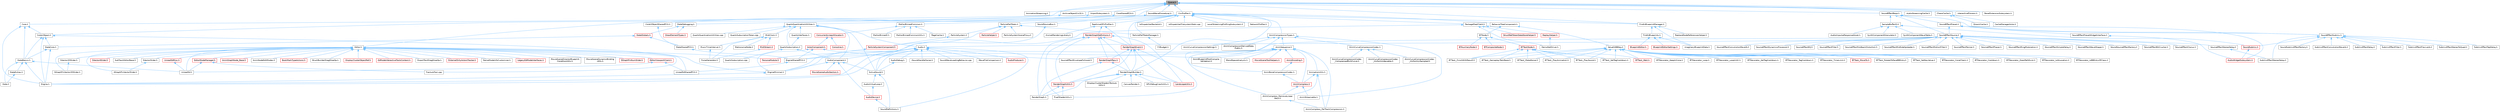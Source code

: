 digraph "Queue.h"
{
 // INTERACTIVE_SVG=YES
 // LATEX_PDF_SIZE
  bgcolor="transparent";
  edge [fontname=Helvetica,fontsize=10,labelfontname=Helvetica,labelfontsize=10];
  node [fontname=Helvetica,fontsize=10,shape=box,height=0.2,width=0.4];
  Node1 [id="Node000001",label="Queue.h",height=0.2,width=0.4,color="gray40", fillcolor="grey60", style="filled", fontcolor="black",tooltip=" "];
  Node1 -> Node2 [id="edge1_Node000001_Node000002",dir="back",color="steelblue1",style="solid",tooltip=" "];
  Node2 [id="Node000002",label="AnimationStreaming.h",height=0.2,width=0.4,color="grey40", fillcolor="white", style="filled",URL="$d5/d44/AnimationStreaming_8h.html",tooltip=" "];
  Node1 -> Node3 [id="edge2_Node000001_Node000003",dir="back",color="steelblue1",style="solid",tooltip=" "];
  Node3 [id="Node000003",label="ArchiveObjectCrc32.h",height=0.2,width=0.4,color="grey40", fillcolor="white", style="filled",URL="$d8/d12/ArchiveObjectCrc32_8h.html",tooltip=" "];
  Node3 -> Node4 [id="edge3_Node000003_Node000004",dir="back",color="steelblue1",style="solid",tooltip=" "];
  Node4 [id="Node000004",label="CoreUObject.h",height=0.2,width=0.4,color="grey40", fillcolor="white", style="filled",URL="$d0/ded/CoreUObject_8h.html",tooltip=" "];
  Node4 -> Node5 [id="edge4_Node000004_Node000005",dir="back",color="steelblue1",style="solid",tooltip=" "];
  Node5 [id="Node000005",label="Engine.h",height=0.2,width=0.4,color="grey40", fillcolor="white", style="filled",URL="$d1/d34/Public_2Engine_8h.html",tooltip=" "];
  Node4 -> Node6 [id="edge5_Node000004_Node000006",dir="back",color="steelblue1",style="solid",tooltip=" "];
  Node6 [id="Node000006",label="EngineMinimal.h",height=0.2,width=0.4,color="grey40", fillcolor="white", style="filled",URL="$d0/d2c/EngineMinimal_8h.html",tooltip=" "];
  Node6 -> Node5 [id="edge6_Node000006_Node000005",dir="back",color="steelblue1",style="solid",tooltip=" "];
  Node4 -> Node7 [id="edge7_Node000004_Node000007",dir="back",color="steelblue1",style="solid",tooltip=" "];
  Node7 [id="Node000007",label="SlateBasics.h",height=0.2,width=0.4,color="grey40", fillcolor="white", style="filled",URL="$da/d2f/SlateBasics_8h.html",tooltip=" "];
  Node7 -> Node5 [id="edge8_Node000007_Node000005",dir="back",color="steelblue1",style="solid",tooltip=" "];
  Node7 -> Node8 [id="edge9_Node000007_Node000008",dir="back",color="steelblue1",style="solid",tooltip=" "];
  Node8 [id="Node000008",label="Slate.h",height=0.2,width=0.4,color="grey40", fillcolor="white", style="filled",URL="$d2/dc0/Slate_8h.html",tooltip=" "];
  Node7 -> Node9 [id="edge10_Node000007_Node000009",dir="back",color="steelblue1",style="solid",tooltip=" "];
  Node9 [id="Node000009",label="SlateExtras.h",height=0.2,width=0.4,color="grey40", fillcolor="white", style="filled",URL="$d8/dec/SlateExtras_8h.html",tooltip=" "];
  Node9 -> Node8 [id="edge11_Node000009_Node000008",dir="back",color="steelblue1",style="solid",tooltip=" "];
  Node7 -> Node10 [id="edge12_Node000007_Node000010",dir="back",color="steelblue1",style="solid",tooltip=" "];
  Node10 [id="Node000010",label="UnrealEd.h",height=0.2,width=0.4,color="grey40", fillcolor="white", style="filled",URL="$d2/d5f/UnrealEd_8h.html",tooltip=" "];
  Node4 -> Node11 [id="edge13_Node000004_Node000011",dir="back",color="steelblue1",style="solid",tooltip=" "];
  Node11 [id="Node000011",label="SlateCore.h",height=0.2,width=0.4,color="grey40", fillcolor="white", style="filled",URL="$dc/d03/SlateCore_8h.html",tooltip=" "];
  Node11 -> Node5 [id="edge14_Node000011_Node000005",dir="back",color="steelblue1",style="solid",tooltip=" "];
  Node11 -> Node7 [id="edge15_Node000011_Node000007",dir="back",color="steelblue1",style="solid",tooltip=" "];
  Node1 -> Node12 [id="edge16_Node000001_Node000012",dir="back",color="steelblue1",style="solid",tooltip=" "];
  Node12 [id="Node000012",label="AudioStreamingCache.h",height=0.2,width=0.4,color="grey40", fillcolor="white", style="filled",URL="$d2/dc1/AudioStreamingCache_8h.html",tooltip=" "];
  Node1 -> Node13 [id="edge17_Node000001_Node000013",dir="back",color="steelblue1",style="solid",tooltip=" "];
  Node13 [id="Node000013",label="ChaosCache.h",height=0.2,width=0.4,color="grey40", fillcolor="white", style="filled",URL="$d0/de3/ChaosCache_8h.html",tooltip=" "];
  Node13 -> Node14 [id="edge18_Node000013_Node000014",dir="back",color="steelblue1",style="solid",tooltip=" "];
  Node14 [id="Node000014",label="CacheManagerActor.h",height=0.2,width=0.4,color="grey40", fillcolor="white", style="filled",URL="$d6/d22/CacheManagerActor_8h.html",tooltip=" "];
  Node13 -> Node15 [id="edge19_Node000013_Node000015",dir="back",color="steelblue1",style="solid",tooltip=" "];
  Node15 [id="Node000015",label="GroomCache.h",height=0.2,width=0.4,color="grey40", fillcolor="white", style="filled",URL="$d7/d6e/GroomCache_8h.html",tooltip=" "];
  Node1 -> Node16 [id="edge20_Node000001_Node000016",dir="back",color="steelblue1",style="solid",tooltip=" "];
  Node16 [id="Node000016",label="Core.h",height=0.2,width=0.4,color="grey40", fillcolor="white", style="filled",URL="$d6/dd7/Core_8h.html",tooltip=" "];
  Node16 -> Node4 [id="edge21_Node000016_Node000004",dir="back",color="steelblue1",style="solid",tooltip=" "];
  Node16 -> Node5 [id="edge22_Node000016_Node000005",dir="back",color="steelblue1",style="solid",tooltip=" "];
  Node16 -> Node7 [id="edge23_Node000016_Node000007",dir="back",color="steelblue1",style="solid",tooltip=" "];
  Node1 -> Node17 [id="edge24_Node000001_Node000017",dir="back",color="steelblue1",style="solid",tooltip=" "];
  Node17 [id="Node000017",label="CoreSharedPCH.h",height=0.2,width=0.4,color="grey40", fillcolor="white", style="filled",URL="$d8/de5/CoreSharedPCH_8h.html",tooltip=" "];
  Node17 -> Node18 [id="edge25_Node000017_Node000018",dir="back",color="steelblue1",style="solid",tooltip=" "];
  Node18 [id="Node000018",label="CoreUObjectSharedPCH.h",height=0.2,width=0.4,color="grey40", fillcolor="white", style="filled",URL="$de/d2f/CoreUObjectSharedPCH_8h.html",tooltip=" "];
  Node18 -> Node19 [id="edge26_Node000018_Node000019",dir="back",color="steelblue1",style="solid",tooltip=" "];
  Node19 [id="Node000019",label="SlateSharedPCH.h",height=0.2,width=0.4,color="grey40", fillcolor="white", style="filled",URL="$d1/dfc/SlateSharedPCH_8h.html",tooltip=" "];
  Node19 -> Node20 [id="edge27_Node000019_Node000020",dir="back",color="steelblue1",style="solid",tooltip=" "];
  Node20 [id="Node000020",label="EngineSharedPCH.h",height=0.2,width=0.4,color="grey40", fillcolor="white", style="filled",URL="$dc/dbb/EngineSharedPCH_8h.html",tooltip=" "];
  Node20 -> Node21 [id="edge28_Node000020_Node000021",dir="back",color="steelblue1",style="solid",tooltip=" "];
  Node21 [id="Node000021",label="UnrealEdSharedPCH.h",height=0.2,width=0.4,color="grey40", fillcolor="white", style="filled",URL="$d1/de6/UnrealEdSharedPCH_8h.html",tooltip=" "];
  Node1 -> Node22 [id="edge29_Node000001_Node000022",dir="back",color="steelblue1",style="solid",tooltip=" "];
  Node22 [id="Node000022",label="CsvProfiler.h",height=0.2,width=0.4,color="grey40", fillcolor="white", style="filled",URL="$d1/d9f/CsvProfiler_8h.html",tooltip=" "];
  Node22 -> Node23 [id="edge30_Node000022_Node000023",dir="back",color="steelblue1",style="solid",tooltip=" "];
  Node23 [id="Node000023",label="AnimCompressionTypes.h",height=0.2,width=0.4,color="grey40", fillcolor="white", style="filled",URL="$d1/d3b/AnimCompressionTypes_8h.html",tooltip=" "];
  Node23 -> Node24 [id="edge31_Node000023_Node000024",dir="back",color="steelblue1",style="solid",tooltip=" "];
  Node24 [id="Node000024",label="AnimBoneCompressionCodec.h",height=0.2,width=0.4,color="grey40", fillcolor="white", style="filled",URL="$dd/dc3/AnimBoneCompressionCodec_8h.html",tooltip=" "];
  Node24 -> Node25 [id="edge32_Node000024_Node000025",dir="back",color="steelblue1",style="solid",tooltip=" "];
  Node25 [id="Node000025",label="AnimCompress.h",height=0.2,width=0.4,color="red", fillcolor="#FFF0F0", style="filled",URL="$dd/d6d/AnimCompress_8h.html",tooltip=" "];
  Node25 -> Node29 [id="edge33_Node000025_Node000029",dir="back",color="steelblue1",style="solid",tooltip=" "];
  Node29 [id="Node000029",label="AnimCompress_RemoveLinear\lKeys.h",height=0.2,width=0.4,color="grey40", fillcolor="white", style="filled",URL="$d1/d0a/AnimCompress__RemoveLinearKeys_8h.html",tooltip=" "];
  Node29 -> Node30 [id="edge34_Node000029_Node000030",dir="back",color="steelblue1",style="solid",tooltip=" "];
  Node30 [id="Node000030",label="AnimCompress_PerTrackCompression.h",height=0.2,width=0.4,color="grey40", fillcolor="white", style="filled",URL="$d1/d22/AnimCompress__PerTrackCompression_8h.html",tooltip=" "];
  Node25 -> Node32 [id="edge35_Node000025_Node000032",dir="back",color="steelblue1",style="solid",tooltip=" "];
  Node32 [id="Node000032",label="AnimStreamable.h",height=0.2,width=0.4,color="grey40", fillcolor="white", style="filled",URL="$d1/d46/AnimStreamable_8h.html",tooltip=" "];
  Node23 -> Node33 [id="edge36_Node000023_Node000033",dir="back",color="steelblue1",style="solid",tooltip=" "];
  Node33 [id="Node000033",label="AnimCompressionDerivedData\lPublic.h",height=0.2,width=0.4,color="grey40", fillcolor="white", style="filled",URL="$dc/d36/AnimCompressionDerivedDataPublic_8h.html",tooltip=" "];
  Node23 -> Node34 [id="edge37_Node000023_Node000034",dir="back",color="steelblue1",style="solid",tooltip=" "];
  Node34 [id="Node000034",label="AnimCurveCompressionCodec.h",height=0.2,width=0.4,color="grey40", fillcolor="white", style="filled",URL="$d3/d77/AnimCurveCompressionCodec_8h.html",tooltip=" "];
  Node34 -> Node35 [id="edge38_Node000034_Node000035",dir="back",color="steelblue1",style="solid",tooltip=" "];
  Node35 [id="Node000035",label="AnimCurveCompressionCodec\l_CompressedRichCurve.h",height=0.2,width=0.4,color="grey40", fillcolor="white", style="filled",URL="$db/d72/AnimCurveCompressionCodec__CompressedRichCurve_8h.html",tooltip=" "];
  Node34 -> Node36 [id="edge39_Node000034_Node000036",dir="back",color="steelblue1",style="solid",tooltip=" "];
  Node36 [id="Node000036",label="AnimCurveCompressionCodec\l_UniformIndexable.h",height=0.2,width=0.4,color="grey40", fillcolor="white", style="filled",URL="$d7/d0a/AnimCurveCompressionCodec__UniformIndexable_8h.html",tooltip=" "];
  Node34 -> Node37 [id="edge40_Node000034_Node000037",dir="back",color="steelblue1",style="solid",tooltip=" "];
  Node37 [id="Node000037",label="AnimCurveCompressionCodec\l_UniformlySampled.h",height=0.2,width=0.4,color="grey40", fillcolor="white", style="filled",URL="$da/d4c/AnimCurveCompressionCodec__UniformlySampled_8h.html",tooltip=" "];
  Node23 -> Node38 [id="edge41_Node000023_Node000038",dir="back",color="steelblue1",style="solid",tooltip=" "];
  Node38 [id="Node000038",label="AnimCurveCompressionSettings.h",height=0.2,width=0.4,color="grey40", fillcolor="white", style="filled",URL="$d0/d49/AnimCurveCompressionSettings_8h.html",tooltip=" "];
  Node23 -> Node39 [id="edge42_Node000023_Node000039",dir="back",color="steelblue1",style="solid",tooltip=" "];
  Node39 [id="Node000039",label="AnimSequence.h",height=0.2,width=0.4,color="grey40", fillcolor="white", style="filled",URL="$d0/d8a/AnimSequence_8h.html",tooltip=" "];
  Node39 -> Node40 [id="edge43_Node000039_Node000040",dir="back",color="steelblue1",style="solid",tooltip=" "];
  Node40 [id="Node000040",label="AnimBlueprintPostCompile\lValidation.h",height=0.2,width=0.4,color="grey40", fillcolor="white", style="filled",URL="$de/d1b/AnimBlueprintPostCompileValidation_8h.html",tooltip=" "];
  Node39 -> Node25 [id="edge44_Node000039_Node000025",dir="back",color="steelblue1",style="solid",tooltip=" "];
  Node39 -> Node30 [id="edge45_Node000039_Node000030",dir="back",color="steelblue1",style="solid",tooltip=" "];
  Node39 -> Node29 [id="edge46_Node000039_Node000029",dir="back",color="steelblue1",style="solid",tooltip=" "];
  Node39 -> Node41 [id="edge47_Node000039_Node000041",dir="back",color="steelblue1",style="solid",tooltip=" "];
  Node41 [id="Node000041",label="AnimEncoding.h",height=0.2,width=0.4,color="red", fillcolor="#FFF0F0", style="filled",URL="$d9/dfd/AnimEncoding_8h.html",tooltip=" "];
  Node41 -> Node24 [id="edge48_Node000041_Node000024",dir="back",color="steelblue1",style="solid",tooltip=" "];
  Node39 -> Node46 [id="edge49_Node000039_Node000046",dir="back",color="steelblue1",style="solid",tooltip=" "];
  Node46 [id="Node000046",label="AnimationUtils.h",height=0.2,width=0.4,color="grey40", fillcolor="white", style="filled",URL="$d6/db6/AnimationUtils_8h.html",tooltip=" "];
  Node46 -> Node25 [id="edge50_Node000046_Node000025",dir="back",color="steelblue1",style="solid",tooltip=" "];
  Node46 -> Node30 [id="edge51_Node000046_Node000030",dir="back",color="steelblue1",style="solid",tooltip=" "];
  Node46 -> Node29 [id="edge52_Node000046_Node000029",dir="back",color="steelblue1",style="solid",tooltip=" "];
  Node39 -> Node47 [id="edge53_Node000039_Node000047",dir="back",color="steelblue1",style="solid",tooltip=" "];
  Node47 [id="Node000047",label="BlendSpaceAnalysis.h",height=0.2,width=0.4,color="grey40", fillcolor="white", style="filled",URL="$d7/daf/BlendSpaceAnalysis_8h.html",tooltip=" "];
  Node39 -> Node20 [id="edge54_Node000039_Node000020",dir="back",color="steelblue1",style="solid",tooltip=" "];
  Node39 -> Node48 [id="edge55_Node000039_Node000048",dir="back",color="steelblue1",style="solid",tooltip=" "];
  Node48 [id="Node000048",label="MovieSceneToolHelpers.h",height=0.2,width=0.4,color="red", fillcolor="#FFF0F0", style="filled",URL="$d4/d0e/MovieSceneToolHelpers_8h.html",tooltip=" "];
  Node39 -> Node53 [id="edge56_Node000039_Node000053",dir="back",color="steelblue1",style="solid",tooltip=" "];
  Node53 [id="Node000053",label="PersonaModule.h",height=0.2,width=0.4,color="red", fillcolor="#FFF0F0", style="filled",URL="$de/d74/PersonaModule_8h.html",tooltip=" "];
  Node23 -> Node32 [id="edge57_Node000023_Node000032",dir="back",color="steelblue1",style="solid",tooltip=" "];
  Node22 -> Node55 [id="edge58_Node000022_Node000055",dir="back",color="steelblue1",style="solid",tooltip=" "];
  Node55 [id="Node000055",label="BehaviorTreeComponent.h",height=0.2,width=0.4,color="grey40", fillcolor="white", style="filled",URL="$dc/d7b/BehaviorTreeComponent_8h.html",tooltip=" "];
  Node55 -> Node56 [id="edge59_Node000055_Node000056",dir="back",color="steelblue1",style="solid",tooltip=" "];
  Node56 [id="Node000056",label="BTNode.h",height=0.2,width=0.4,color="grey40", fillcolor="white", style="filled",URL="$d2/df3/BTNode_8h.html",tooltip=" "];
  Node56 -> Node57 [id="edge60_Node000056_Node000057",dir="back",color="steelblue1",style="solid",tooltip=" "];
  Node57 [id="Node000057",label="BTAuxiliaryNode.h",height=0.2,width=0.4,color="red", fillcolor="#FFF0F0", style="filled",URL="$d3/dfb/BTAuxiliaryNode_8h.html",tooltip=" "];
  Node56 -> Node84 [id="edge61_Node000056_Node000084",dir="back",color="steelblue1",style="solid",tooltip=" "];
  Node84 [id="Node000084",label="BTCompositeNode.h",height=0.2,width=0.4,color="red", fillcolor="#FFF0F0", style="filled",URL="$db/d01/BTCompositeNode_8h.html",tooltip=" "];
  Node56 -> Node90 [id="edge62_Node000056_Node000090",dir="back",color="steelblue1",style="solid",tooltip=" "];
  Node90 [id="Node000090",label="BTTaskNode.h",height=0.2,width=0.4,color="red", fillcolor="#FFF0F0", style="filled",URL="$d2/d10/BTTaskNode_8h.html",tooltip=" "];
  Node90 -> Node97 [id="edge63_Node000090_Node000097",dir="back",color="steelblue1",style="solid",tooltip=" "];
  Node97 [id="Node000097",label="BTTask_FinishWithResult.h",height=0.2,width=0.4,color="grey40", fillcolor="white", style="filled",URL="$dd/dbf/BTTask__FinishWithResult_8h.html",tooltip=" "];
  Node90 -> Node98 [id="edge64_Node000090_Node000098",dir="back",color="steelblue1",style="solid",tooltip=" "];
  Node98 [id="Node000098",label="BTTask_GameplayTaskBase.h",height=0.2,width=0.4,color="grey40", fillcolor="white", style="filled",URL="$df/d1a/BTTask__GameplayTaskBase_8h.html",tooltip=" "];
  Node90 -> Node99 [id="edge65_Node000090_Node000099",dir="back",color="steelblue1",style="solid",tooltip=" "];
  Node99 [id="Node000099",label="BTTask_MakeNoise.h",height=0.2,width=0.4,color="grey40", fillcolor="white", style="filled",URL="$d8/d21/BTTask__MakeNoise_8h.html",tooltip=" "];
  Node90 -> Node100 [id="edge66_Node000090_Node000100",dir="back",color="steelblue1",style="solid",tooltip=" "];
  Node100 [id="Node000100",label="BTTask_PlayAnimation.h",height=0.2,width=0.4,color="grey40", fillcolor="white", style="filled",URL="$db/d8d/BTTask__PlayAnimation_8h.html",tooltip=" "];
  Node90 -> Node101 [id="edge67_Node000090_Node000101",dir="back",color="steelblue1",style="solid",tooltip=" "];
  Node101 [id="Node000101",label="BTTask_PlaySound.h",height=0.2,width=0.4,color="grey40", fillcolor="white", style="filled",URL="$d8/d54/BTTask__PlaySound_8h.html",tooltip=" "];
  Node90 -> Node103 [id="edge68_Node000090_Node000103",dir="back",color="steelblue1",style="solid",tooltip=" "];
  Node103 [id="Node000103",label="BTTask_SetTagCooldown.h",height=0.2,width=0.4,color="grey40", fillcolor="white", style="filled",URL="$d7/d84/BTTask__SetTagCooldown_8h.html",tooltip=" "];
  Node90 -> Node104 [id="edge69_Node000090_Node000104",dir="back",color="steelblue1",style="solid",tooltip=" "];
  Node104 [id="Node000104",label="BTTask_Wait.h",height=0.2,width=0.4,color="red", fillcolor="#FFF0F0", style="filled",URL="$d6/d5f/BTTask__Wait_8h.html",tooltip=" "];
  Node55 -> Node106 [id="edge70_Node000055_Node000106",dir="back",color="steelblue1",style="solid",tooltip=" "];
  Node106 [id="Node000106",label="ValueOrBBKey.h",height=0.2,width=0.4,color="grey40", fillcolor="white", style="filled",URL="$d4/d32/ValueOrBBKey_8h.html",tooltip=" "];
  Node106 -> Node67 [id="edge71_Node000106_Node000067",dir="back",color="steelblue1",style="solid",tooltip=" "];
  Node67 [id="Node000067",label="BTDecorator_ConeCheck.h",height=0.2,width=0.4,color="grey40", fillcolor="white", style="filled",URL="$dd/d41/BTDecorator__ConeCheck_8h.html",tooltip=" "];
  Node106 -> Node68 [id="edge72_Node000106_Node000068",dir="back",color="steelblue1",style="solid",tooltip=" "];
  Node68 [id="Node000068",label="BTDecorator_Cooldown.h",height=0.2,width=0.4,color="grey40", fillcolor="white", style="filled",URL="$d5/d82/BTDecorator__Cooldown_8h.html",tooltip=" "];
  Node106 -> Node69 [id="edge73_Node000106_Node000069",dir="back",color="steelblue1",style="solid",tooltip=" "];
  Node69 [id="Node000069",label="BTDecorator_DoesPathExist.h",height=0.2,width=0.4,color="grey40", fillcolor="white", style="filled",URL="$d2/d5c/BTDecorator__DoesPathExist_8h.html",tooltip=" "];
  Node106 -> Node62 [id="edge74_Node000106_Node000062",dir="back",color="steelblue1",style="solid",tooltip=" "];
  Node62 [id="Node000062",label="BTDecorator_IsAtLocation.h",height=0.2,width=0.4,color="grey40", fillcolor="white", style="filled",URL="$dd/d6b/BTDecorator__IsAtLocation_8h.html",tooltip=" "];
  Node106 -> Node63 [id="edge75_Node000106_Node000063",dir="back",color="steelblue1",style="solid",tooltip=" "];
  Node63 [id="Node000063",label="BTDecorator_IsBBEntryOfClass.h",height=0.2,width=0.4,color="grey40", fillcolor="white", style="filled",URL="$db/db2/BTDecorator__IsBBEntryOfClass_8h.html",tooltip=" "];
  Node106 -> Node71 [id="edge76_Node000106_Node000071",dir="back",color="steelblue1",style="solid",tooltip=" "];
  Node71 [id="Node000071",label="BTDecorator_KeepInCone.h",height=0.2,width=0.4,color="grey40", fillcolor="white", style="filled",URL="$d6/dea/BTDecorator__KeepInCone_8h.html",tooltip=" "];
  Node106 -> Node72 [id="edge77_Node000106_Node000072",dir="back",color="steelblue1",style="solid",tooltip=" "];
  Node72 [id="Node000072",label="BTDecorator_Loop.h",height=0.2,width=0.4,color="grey40", fillcolor="white", style="filled",URL="$d1/ddb/BTDecorator__Loop_8h.html",tooltip=" "];
  Node106 -> Node73 [id="edge78_Node000106_Node000073",dir="back",color="steelblue1",style="solid",tooltip=" "];
  Node73 [id="Node000073",label="BTDecorator_LoopUntil.h",height=0.2,width=0.4,color="grey40", fillcolor="white", style="filled",URL="$d2/d65/BTDecorator__LoopUntil_8h.html",tooltip=" "];
  Node106 -> Node75 [id="edge79_Node000106_Node000075",dir="back",color="steelblue1",style="solid",tooltip=" "];
  Node75 [id="Node000075",label="BTDecorator_SetTagCooldown.h",height=0.2,width=0.4,color="grey40", fillcolor="white", style="filled",URL="$d9/dfe/BTDecorator__SetTagCooldown_8h.html",tooltip=" "];
  Node106 -> Node76 [id="edge80_Node000106_Node000076",dir="back",color="steelblue1",style="solid",tooltip=" "];
  Node76 [id="Node000076",label="BTDecorator_TagCooldown.h",height=0.2,width=0.4,color="grey40", fillcolor="white", style="filled",URL="$d0/d4a/BTDecorator__TagCooldown_8h.html",tooltip=" "];
  Node106 -> Node77 [id="edge81_Node000106_Node000077",dir="back",color="steelblue1",style="solid",tooltip=" "];
  Node77 [id="Node000077",label="BTDecorator_TimeLimit.h",height=0.2,width=0.4,color="grey40", fillcolor="white", style="filled",URL="$d4/dc0/BTDecorator__TimeLimit_8h.html",tooltip=" "];
  Node106 -> Node97 [id="edge82_Node000106_Node000097",dir="back",color="steelblue1",style="solid",tooltip=" "];
  Node106 -> Node98 [id="edge83_Node000106_Node000098",dir="back",color="steelblue1",style="solid",tooltip=" "];
  Node106 -> Node99 [id="edge84_Node000106_Node000099",dir="back",color="steelblue1",style="solid",tooltip=" "];
  Node106 -> Node92 [id="edge85_Node000106_Node000092",dir="back",color="steelblue1",style="solid",tooltip=" "];
  Node92 [id="Node000092",label="BTTask_MoveTo.h",height=0.2,width=0.4,color="red", fillcolor="#FFF0F0", style="filled",URL="$d7/d8b/BTTask__MoveTo_8h.html",tooltip=" "];
  Node106 -> Node100 [id="edge86_Node000106_Node000100",dir="back",color="steelblue1",style="solid",tooltip=" "];
  Node106 -> Node101 [id="edge87_Node000106_Node000101",dir="back",color="steelblue1",style="solid",tooltip=" "];
  Node106 -> Node81 [id="edge88_Node000106_Node000081",dir="back",color="steelblue1",style="solid",tooltip=" "];
  Node81 [id="Node000081",label="BTTask_RotateToFaceBBEntry.h",height=0.2,width=0.4,color="grey40", fillcolor="white", style="filled",URL="$d3/d07/BTTask__RotateToFaceBBEntry_8h.html",tooltip=" "];
  Node106 -> Node95 [id="edge89_Node000106_Node000095",dir="back",color="steelblue1",style="solid",tooltip=" "];
  Node95 [id="Node000095",label="BTTask_SetKeyValue.h",height=0.2,width=0.4,color="grey40", fillcolor="white", style="filled",URL="$df/d17/BTTask__SetKeyValue_8h.html",tooltip=" "];
  Node106 -> Node103 [id="edge90_Node000106_Node000103",dir="back",color="steelblue1",style="solid",tooltip=" "];
  Node106 -> Node104 [id="edge91_Node000106_Node000104",dir="back",color="steelblue1",style="solid",tooltip=" "];
  Node22 -> Node107 [id="edge92_Node000022_Node000107",dir="back",color="steelblue1",style="solid",tooltip=" "];
  Node107 [id="Node000107",label="FindInBlueprintManager.h",height=0.2,width=0.4,color="grey40", fillcolor="white", style="filled",URL="$db/d3b/FindInBlueprintManager_8h.html",tooltip=" "];
  Node107 -> Node108 [id="edge93_Node000107_Node000108",dir="back",color="steelblue1",style="solid",tooltip=" "];
  Node108 [id="Node000108",label="FindInBlueprints.h",height=0.2,width=0.4,color="grey40", fillcolor="white", style="filled",URL="$d0/d27/FindInBlueprints_8h.html",tooltip=" "];
  Node108 -> Node109 [id="edge94_Node000108_Node000109",dir="back",color="steelblue1",style="solid",tooltip=" "];
  Node109 [id="Node000109",label="BlueprintEditor.h",height=0.2,width=0.4,color="red", fillcolor="#FFF0F0", style="filled",URL="$df/d7d/BlueprintEditor_8h.html",tooltip=" "];
  Node108 -> Node122 [id="edge95_Node000108_Node000122",dir="back",color="steelblue1",style="solid",tooltip=" "];
  Node122 [id="Node000122",label="BlueprintEditorSettings.h",height=0.2,width=0.4,color="red", fillcolor="#FFF0F0", style="filled",URL="$d4/dbc/BlueprintEditorSettings_8h.html",tooltip=" "];
  Node108 -> Node127 [id="edge96_Node000108_Node000127",dir="back",color="steelblue1",style="solid",tooltip=" "];
  Node127 [id="Node000127",label="ImaginaryBlueprintData.h",height=0.2,width=0.4,color="grey40", fillcolor="white", style="filled",URL="$d9/d16/ImaginaryBlueprintData_8h.html",tooltip=" "];
  Node107 -> Node127 [id="edge97_Node000107_Node000127",dir="back",color="steelblue1",style="solid",tooltip=" "];
  Node107 -> Node128 [id="edge98_Node000107_Node000128",dir="back",color="steelblue1",style="solid",tooltip=" "];
  Node128 [id="Node000128",label="ReplaceNodeReferencesHelper.h",height=0.2,width=0.4,color="grey40", fillcolor="white", style="filled",URL="$de/d84/ReplaceNodeReferencesHelper_8h.html",tooltip=" "];
  Node22 -> Node129 [id="edge99_Node000022_Node000129",dir="back",color="steelblue1",style="solid",tooltip=" "];
  Node129 [id="Node000129",label="IoDispatcherBackend.h",height=0.2,width=0.4,color="grey40", fillcolor="white", style="filled",URL="$d3/df3/IoDispatcherBackend_8h.html",tooltip=" "];
  Node22 -> Node130 [id="edge100_Node000022_Node000130",dir="back",color="steelblue1",style="solid",tooltip=" "];
  Node130 [id="Node000130",label="IoDispatcherFilesystemStats.cpp",height=0.2,width=0.4,color="grey40", fillcolor="white", style="filled",URL="$d8/d03/IoDispatcherFilesystemStats_8cpp.html",tooltip=" "];
  Node22 -> Node131 [id="edge101_Node000022_Node000131",dir="back",color="steelblue1",style="solid",tooltip=" "];
  Node131 [id="Node000131",label="LevelStreamingProfilingSubsystem.h",height=0.2,width=0.4,color="grey40", fillcolor="white", style="filled",URL="$de/d7f/LevelStreamingProfilingSubsystem_8h.html",tooltip=" "];
  Node22 -> Node132 [id="edge102_Node000022_Node000132",dir="back",color="steelblue1",style="solid",tooltip=" "];
  Node132 [id="Node000132",label="MallocBinnedCommon.h",height=0.2,width=0.4,color="grey40", fillcolor="white", style="filled",URL="$d9/d32/MallocBinnedCommon_8h.html",tooltip=" "];
  Node132 -> Node133 [id="edge103_Node000132_Node000133",dir="back",color="steelblue1",style="solid",tooltip=" "];
  Node133 [id="Node000133",label="ConcurrentLinearAllocator.h",height=0.2,width=0.4,color="red", fillcolor="#FFF0F0", style="filled",URL="$d7/d84/ConcurrentLinearAllocator_8h.html",tooltip=" "];
  Node133 -> Node134 [id="edge104_Node000133_Node000134",dir="back",color="steelblue1",style="solid",tooltip=" "];
  Node134 [id="Node000134",label="ActorComponent.h",height=0.2,width=0.4,color="red", fillcolor="#FFF0F0", style="filled",URL="$da/db1/ActorComponent_8h.html",tooltip=" "];
  Node134 -> Node6 [id="edge105_Node000134_Node000006",dir="back",color="steelblue1",style="solid",tooltip=" "];
  Node134 -> Node20 [id="edge106_Node000134_Node000020",dir="back",color="steelblue1",style="solid",tooltip=" "];
  Node134 -> Node1909 [id="edge107_Node000134_Node001909",dir="back",color="steelblue1",style="solid",tooltip=" "];
  Node1909 [id="Node001909",label="SourceEffectEnvelopeFollower.h",height=0.2,width=0.4,color="grey40", fillcolor="white", style="filled",URL="$d9/d77/SourceEffectEnvelopeFollower_8h.html",tooltip=" "];
  Node133 -> Node1914 [id="edge108_Node000133_Node001914",dir="back",color="steelblue1",style="solid",tooltip=" "];
  Node1914 [id="Node001914",label="Coroutine.h",height=0.2,width=0.4,color="red", fillcolor="#FFF0F0", style="filled",URL="$d9/dfc/Coroutine_8h.html",tooltip=" "];
  Node132 -> Node3275 [id="edge109_Node000132_Node003275",dir="back",color="steelblue1",style="solid",tooltip=" "];
  Node3275 [id="Node003275",label="MallocBinned2.h",height=0.2,width=0.4,color="grey40", fillcolor="white", style="filled",URL="$d7/ddf/MallocBinned2_8h.html",tooltip=" "];
  Node132 -> Node3158 [id="edge110_Node000132_Node003158",dir="back",color="steelblue1",style="solid",tooltip=" "];
  Node3158 [id="Node003158",label="MallocBinnedCommonUtils.h",height=0.2,width=0.4,color="grey40", fillcolor="white", style="filled",URL="$dc/ded/MallocBinnedCommonUtils_8h.html",tooltip=" "];
  Node132 -> Node3276 [id="edge111_Node000132_Node003276",dir="back",color="steelblue1",style="solid",tooltip=" "];
  Node3276 [id="Node003276",label="PageCache.h",height=0.2,width=0.4,color="grey40", fillcolor="white", style="filled",URL="$db/d1f/PageCache_8h.html",tooltip=" "];
  Node22 -> Node3277 [id="edge112_Node000022_Node003277",dir="back",color="steelblue1",style="solid",tooltip=" "];
  Node3277 [id="Node003277",label="NetworkProfiler.h",height=0.2,width=0.4,color="grey40", fillcolor="white", style="filled",URL="$d4/d40/NetworkProfiler_8h.html",tooltip=" "];
  Node22 -> Node3278 [id="edge113_Node000022_Node003278",dir="back",color="steelblue1",style="solid",tooltip=" "];
  Node3278 [id="Node003278",label="PackageMapClient.h",height=0.2,width=0.4,color="grey40", fillcolor="white", style="filled",URL="$d8/d9b/PackageMapClient_8h.html",tooltip=" "];
  Node3278 -> Node969 [id="edge114_Node003278_Node000969",dir="back",color="steelblue1",style="solid",tooltip=" "];
  Node969 [id="Node000969",label="DemoNetDriver.h",height=0.2,width=0.4,color="grey40", fillcolor="white", style="filled",URL="$df/df9/DemoNetDriver_8h.html",tooltip=" "];
  Node3278 -> Node5 [id="edge115_Node003278_Node000005",dir="back",color="steelblue1",style="solid",tooltip=" "];
  Node3278 -> Node3279 [id="edge116_Node003278_Node003279",dir="back",color="steelblue1",style="solid",tooltip=" "];
  Node3279 [id="Node003279",label="ReplayHelper.h",height=0.2,width=0.4,color="red", fillcolor="#FFF0F0", style="filled",URL="$d4/d6f/ReplayHelper_8h.html",tooltip=" "];
  Node3279 -> Node969 [id="edge117_Node003279_Node000969",dir="back",color="steelblue1",style="solid",tooltip=" "];
  Node3278 -> Node1278 [id="edge118_Node003278_Node001278",dir="back",color="steelblue1",style="solid",tooltip=" "];
  Node1278 [id="Node001278",label="StructNetTokenDataStoreHelper.h",height=0.2,width=0.4,color="red", fillcolor="#FFF0F0", style="filled",URL="$d2/d63/StructNetTokenDataStoreHelper_8h.html",tooltip=" "];
  Node22 -> Node3280 [id="edge119_Node000022_Node003280",dir="back",color="steelblue1",style="solid",tooltip=" "];
  Node3280 [id="Node003280",label="ParticlePerfStats.h",height=0.2,width=0.4,color="grey40", fillcolor="white", style="filled",URL="$dd/df4/ParticlePerfStats_8h.html",tooltip=" "];
  Node3280 -> Node2245 [id="edge120_Node003280_Node002245",dir="back",color="steelblue1",style="solid",tooltip=" "];
  Node2245 [id="Node002245",label="ParticleHelper.h",height=0.2,width=0.4,color="red", fillcolor="#FFF0F0", style="filled",URL="$da/da6/ParticleHelper_8h.html",tooltip=" "];
  Node3280 -> Node2148 [id="edge121_Node003280_Node002148",dir="back",color="steelblue1",style="solid",tooltip=" "];
  Node2148 [id="Node002148",label="ParticlePerfStatsManager.h",height=0.2,width=0.4,color="grey40", fillcolor="white", style="filled",URL="$dd/db3/ParticlePerfStatsManager_8h.html",tooltip=" "];
  Node2148 -> Node2149 [id="edge122_Node002148_Node002149",dir="back",color="steelblue1",style="solid",tooltip=" "];
  Node2149 [id="Node002149",label="FXBudget.h",height=0.2,width=0.4,color="grey40", fillcolor="white", style="filled",URL="$dc/d8d/FXBudget_8h.html",tooltip=" "];
  Node3280 -> Node2489 [id="edge123_Node003280_Node002489",dir="back",color="steelblue1",style="solid",tooltip=" "];
  Node2489 [id="Node002489",label="ParticleSystem.h",height=0.2,width=0.4,color="grey40", fillcolor="white", style="filled",URL="$d7/d33/ParticleSystem_8h.html",tooltip=" "];
  Node2489 -> Node923 [id="edge124_Node002489_Node000923",dir="back",color="steelblue1",style="solid",tooltip=" "];
  Node923 [id="Node000923",label="ParticleSystemComponent.h",height=0.2,width=0.4,color="red", fillcolor="#FFF0F0", style="filled",URL="$d4/d17/ParticleSystemComponent_8h.html",tooltip=" "];
  Node923 -> Node6 [id="edge125_Node000923_Node000006",dir="back",color="steelblue1",style="solid",tooltip=" "];
  Node3280 -> Node923 [id="edge126_Node003280_Node000923",dir="back",color="steelblue1",style="solid",tooltip=" "];
  Node3280 -> Node418 [id="edge127_Node003280_Node000418",dir="back",color="steelblue1",style="solid",tooltip=" "];
  Node418 [id="Node000418",label="ParticleSystemSceneProxy.h",height=0.2,width=0.4,color="grey40", fillcolor="white", style="filled",URL="$dd/d25/ParticleSystemSceneProxy_8h.html",tooltip=" "];
  Node22 -> Node2148 [id="edge128_Node000022_Node002148",dir="back",color="steelblue1",style="solid",tooltip=" "];
  Node22 -> Node2150 [id="edge129_Node000022_Node002150",dir="back",color="steelblue1",style="solid",tooltip=" "];
  Node2150 [id="Node002150",label="RealtimeGPUProfiler.h",height=0.2,width=0.4,color="grey40", fillcolor="white", style="filled",URL="$d7/def/RealtimeGPUProfiler_8h.html",tooltip=" "];
  Node2150 -> Node806 [id="edge130_Node002150_Node000806",dir="back",color="steelblue1",style="solid",tooltip=" "];
  Node806 [id="Node000806",label="KismetRenderingLibrary.h",height=0.2,width=0.4,color="grey40", fillcolor="white", style="filled",URL="$dc/d9a/KismetRenderingLibrary_8h.html",tooltip=" "];
  Node2150 -> Node2151 [id="edge131_Node002150_Node002151",dir="back",color="steelblue1",style="solid",tooltip=" "];
  Node2151 [id="Node002151",label="RenderGraphDefinitions.h",height=0.2,width=0.4,color="red", fillcolor="#FFF0F0", style="filled",URL="$df/d67/RenderGraphDefinitions_8h.html",tooltip=" "];
  Node2151 -> Node2119 [id="edge132_Node002151_Node002119",dir="back",color="steelblue1",style="solid",tooltip=" "];
  Node2119 [id="Node002119",label="LandscapeUtils.h",height=0.2,width=0.4,color="red", fillcolor="#FFF0F0", style="filled",URL="$d0/dc0/LandscapeUtils_8h.html",tooltip=" "];
  Node2151 -> Node2145 [id="edge133_Node002151_Node002145",dir="back",color="steelblue1",style="solid",tooltip=" "];
  Node2145 [id="Node002145",label="PixelShaderUtils.h",height=0.2,width=0.4,color="grey40", fillcolor="white", style="filled",URL="$d1/dc7/PixelShaderUtils_8h.html",tooltip=" "];
  Node2151 -> Node2123 [id="edge134_Node002151_Node002123",dir="back",color="steelblue1",style="solid",tooltip=" "];
  Node2123 [id="Node002123",label="RenderGraph.h",height=0.2,width=0.4,color="grey40", fillcolor="white", style="filled",URL="$d7/dd9/RenderGraph_8h.html",tooltip=" "];
  Node2151 -> Node2115 [id="edge135_Node002151_Node002115",dir="back",color="steelblue1",style="solid",tooltip=" "];
  Node2115 [id="Node002115",label="RenderGraphBuilder.h",height=0.2,width=0.4,color="grey40", fillcolor="white", style="filled",URL="$d4/d7b/RenderGraphBuilder_8h.html",tooltip=" "];
  Node2115 -> Node2116 [id="edge136_Node002115_Node002116",dir="back",color="steelblue1",style="solid",tooltip=" "];
  Node2116 [id="Node002116",label="CanvasRender.h",height=0.2,width=0.4,color="grey40", fillcolor="white", style="filled",URL="$d8/d32/CanvasRender_8h.html",tooltip=" "];
  Node2115 -> Node2117 [id="edge137_Node002115_Node002117",dir="back",color="steelblue1",style="solid",tooltip=" "];
  Node2117 [id="Node002117",label="GPUDebugCrashUtils.h",height=0.2,width=0.4,color="grey40", fillcolor="white", style="filled",URL="$d4/df2/GPUDebugCrashUtils_8h.html",tooltip=" "];
  Node2115 -> Node2118 [id="edge138_Node002115_Node002118",dir="back",color="steelblue1",style="solid",tooltip=" "];
  Node2118 [id="Node002118",label="IDisplayClusterShadersTexture\lUtils.h",height=0.2,width=0.4,color="grey40", fillcolor="white", style="filled",URL="$d3/d83/IDisplayClusterShadersTextureUtils_8h.html",tooltip=" "];
  Node2115 -> Node2119 [id="edge139_Node002115_Node002119",dir="back",color="steelblue1",style="solid",tooltip=" "];
  Node2115 -> Node2123 [id="edge140_Node002115_Node002123",dir="back",color="steelblue1",style="solid",tooltip=" "];
  Node2115 -> Node2124 [id="edge141_Node002115_Node002124",dir="back",color="steelblue1",style="solid",tooltip=" "];
  Node2124 [id="Node002124",label="RenderGraphUtils.h",height=0.2,width=0.4,color="red", fillcolor="#FFF0F0", style="filled",URL="$d6/d45/RenderGraphUtils_8h.html",tooltip=" "];
  Node2124 -> Node2145 [id="edge142_Node002124_Node002145",dir="back",color="steelblue1",style="solid",tooltip=" "];
  Node2124 -> Node2123 [id="edge143_Node002124_Node002123",dir="back",color="steelblue1",style="solid",tooltip=" "];
  Node2151 -> Node2159 [id="edge144_Node002151_Node002159",dir="back",color="steelblue1",style="solid",tooltip=" "];
  Node2159 [id="Node002159",label="RenderGraphEvent.h",height=0.2,width=0.4,color="red", fillcolor="#FFF0F0", style="filled",URL="$db/dbb/RenderGraphEvent_8h.html",tooltip=" "];
  Node2159 -> Node2119 [id="edge145_Node002159_Node002119",dir="back",color="steelblue1",style="solid",tooltip=" "];
  Node2159 -> Node2145 [id="edge146_Node002159_Node002145",dir="back",color="steelblue1",style="solid",tooltip=" "];
  Node2159 -> Node2115 [id="edge147_Node002159_Node002115",dir="back",color="steelblue1",style="solid",tooltip=" "];
  Node2159 -> Node2161 [id="edge148_Node002159_Node002161",dir="back",color="steelblue1",style="solid",tooltip=" "];
  Node2161 [id="Node002161",label="RenderGraphPass.h",height=0.2,width=0.4,color="red", fillcolor="#FFF0F0", style="filled",URL="$de/d49/RenderGraphPass_8h.html",tooltip=" "];
  Node2161 -> Node2123 [id="edge149_Node002161_Node002123",dir="back",color="steelblue1",style="solid",tooltip=" "];
  Node2161 -> Node2115 [id="edge150_Node002161_Node002115",dir="back",color="steelblue1",style="solid",tooltip=" "];
  Node2159 -> Node2124 [id="edge151_Node002159_Node002124",dir="back",color="steelblue1",style="solid",tooltip=" "];
  Node2151 -> Node2161 [id="edge152_Node002151_Node002161",dir="back",color="steelblue1",style="solid",tooltip=" "];
  Node2151 -> Node2124 [id="edge153_Node002151_Node002124",dir="back",color="steelblue1",style="solid",tooltip=" "];
  Node2150 -> Node2159 [id="edge154_Node002150_Node002159",dir="back",color="steelblue1",style="solid",tooltip=" "];
  Node22 -> Node2115 [id="edge155_Node000022_Node002115",dir="back",color="steelblue1",style="solid",tooltip=" "];
  Node22 -> Node2159 [id="edge156_Node000022_Node002159",dir="back",color="steelblue1",style="solid",tooltip=" "];
  Node22 -> Node3281 [id="edge157_Node000022_Node003281",dir="back",color="steelblue1",style="solid",tooltip=" "];
  Node3281 [id="Node003281",label="SlateDebugging.h",height=0.2,width=0.4,color="grey40", fillcolor="white", style="filled",URL="$d1/dcc/SlateDebugging_8h.html",tooltip=" "];
  Node3281 -> Node3282 [id="edge158_Node003281_Node003282",dir="back",color="steelblue1",style="solid",tooltip=" "];
  Node3282 [id="Node003282",label="DrawElementTypes.h",height=0.2,width=0.4,color="red", fillcolor="#FFF0F0", style="filled",URL="$df/d5c/DrawElementTypes_8h.html",tooltip=" "];
  Node3281 -> Node3284 [id="edge159_Node003281_Node003284",dir="back",color="steelblue1",style="solid",tooltip=" "];
  Node3284 [id="Node003284",label="SlateGlobals.h",height=0.2,width=0.4,color="red", fillcolor="#FFF0F0", style="filled",URL="$d9/db9/SlateGlobals_8h.html",tooltip=" "];
  Node3284 -> Node11 [id="edge160_Node003284_Node000011",dir="back",color="steelblue1",style="solid",tooltip=" "];
  Node3284 -> Node19 [id="edge161_Node003284_Node000019",dir="back",color="steelblue1",style="solid",tooltip=" "];
  Node1 -> Node107 [id="edge162_Node000001_Node000107",dir="back",color="steelblue1",style="solid",tooltip=" "];
  Node1 -> Node3303 [id="edge163_Node000001_Node003303",dir="back",color="steelblue1",style="solid",tooltip=" "];
  Node3303 [id="Node003303",label="ImportSubsystem.h",height=0.2,width=0.4,color="grey40", fillcolor="white", style="filled",URL="$d9/df3/ImportSubsystem_8h.html",tooltip=" "];
  Node3303 -> Node196 [id="edge164_Node003303_Node000196",dir="back",color="steelblue1",style="solid",tooltip=" "];
  Node196 [id="Node000196",label="Editor.h",height=0.2,width=0.4,color="grey40", fillcolor="white", style="filled",URL="$de/d6e/Editor_8h.html",tooltip=" "];
  Node196 -> Node197 [id="edge165_Node000196_Node000197",dir="back",color="steelblue1",style="solid",tooltip=" "];
  Node197 [id="Node000197",label="AnimGraphNode_Base.h",height=0.2,width=0.4,color="red", fillcolor="#FFF0F0", style="filled",URL="$d0/dfb/AnimGraphNode__Base_8h.html",tooltip=" "];
  Node196 -> Node289 [id="edge166_Node000196_Node000289",dir="back",color="steelblue1",style="solid",tooltip=" "];
  Node289 [id="Node000289",label="AnimNodeEditModes.h",height=0.2,width=0.4,color="grey40", fillcolor="white", style="filled",URL="$db/dde/AnimNodeEditModes_8h.html",tooltip=" "];
  Node196 -> Node290 [id="edge167_Node000196_Node000290",dir="back",color="steelblue1",style="solid",tooltip=" "];
  Node290 [id="Node000290",label="BookMarkTypeActions.h",height=0.2,width=0.4,color="red", fillcolor="#FFF0F0", style="filled",URL="$d0/d2f/BookMarkTypeActions_8h.html",tooltip=" "];
  Node196 -> Node292 [id="edge168_Node000196_Node000292",dir="back",color="steelblue1",style="solid",tooltip=" "];
  Node292 [id="Node000292",label="BrushBuilderDragDropOp.h",height=0.2,width=0.4,color="grey40", fillcolor="white", style="filled",URL="$d9/d56/BrushBuilderDragDropOp_8h.html",tooltip=" "];
  Node196 -> Node293 [id="edge169_Node000196_Node000293",dir="back",color="steelblue1",style="solid",tooltip=" "];
  Node293 [id="Node000293",label="DisplayClusterObjectRef.h",height=0.2,width=0.4,color="red", fillcolor="#FFF0F0", style="filled",URL="$d9/d87/DisplayClusterObjectRef_8h.html",tooltip=" "];
  Node196 -> Node296 [id="edge170_Node000196_Node000296",dir="back",color="steelblue1",style="solid",tooltip=" "];
  Node296 [id="Node000296",label="EdModeInteractiveToolsContext.h",height=0.2,width=0.4,color="red", fillcolor="#FFF0F0", style="filled",URL="$d7/da4/EdModeInteractiveToolsContext_8h.html",tooltip=" "];
  Node196 -> Node299 [id="edge171_Node000196_Node000299",dir="back",color="steelblue1",style="solid",tooltip=" "];
  Node299 [id="Node000299",label="EditorModeManager.h",height=0.2,width=0.4,color="red", fillcolor="#FFF0F0", style="filled",URL="$d9/dca/EditorModeManager_8h.html",tooltip=" "];
  Node299 -> Node298 [id="edge172_Node000299_Node000298",dir="back",color="steelblue1",style="solid",tooltip=" "];
  Node298 [id="Node000298",label="FractureTool.cpp",height=0.2,width=0.4,color="grey40", fillcolor="white", style="filled",URL="$dc/d9a/FractureTool_8cpp.html",tooltip=" "];
  Node299 -> Node10 [id="edge173_Node000299_Node000010",dir="back",color="steelblue1",style="solid",tooltip=" "];
  Node196 -> Node305 [id="edge174_Node000196_Node000305",dir="back",color="steelblue1",style="solid",tooltip=" "];
  Node305 [id="Node000305",label="EditorViewportClient.h",height=0.2,width=0.4,color="red", fillcolor="#FFF0F0", style="filled",URL="$d4/d41/EditorViewportClient_8h.html",tooltip=" "];
  Node305 -> Node10 [id="edge175_Node000305_Node000010",dir="back",color="steelblue1",style="solid",tooltip=" "];
  Node305 -> Node21 [id="edge176_Node000305_Node000021",dir="back",color="steelblue1",style="solid",tooltip=" "];
  Node196 -> Node325 [id="edge177_Node000196_Node000325",dir="back",color="steelblue1",style="solid",tooltip=" "];
  Node325 [id="Node000325",label="ExportTextDragDropOp.h",height=0.2,width=0.4,color="grey40", fillcolor="white", style="filled",URL="$de/d5c/ExportTextDragDropOp_8h.html",tooltip=" "];
  Node196 -> Node326 [id="edge178_Node000196_Node000326",dir="back",color="steelblue1",style="solid",tooltip=" "];
  Node326 [id="Node000326",label="ExternalDirtyActorsTracker.h",height=0.2,width=0.4,color="red", fillcolor="#FFF0F0", style="filled",URL="$db/d89/ExternalDirtyActorsTracker_8h.html",tooltip=" "];
  Node196 -> Node298 [id="edge179_Node000196_Node000298",dir="back",color="steelblue1",style="solid",tooltip=" "];
  Node196 -> Node345 [id="edge180_Node000196_Node000345",dir="back",color="steelblue1",style="solid",tooltip=" "];
  Node345 [id="Node000345",label="GameModeInfoCustomizer.h",height=0.2,width=0.4,color="grey40", fillcolor="white", style="filled",URL="$d5/df3/GameModeInfoCustomizer_8h.html",tooltip=" "];
  Node196 -> Node346 [id="edge181_Node000196_Node000346",dir="back",color="steelblue1",style="solid",tooltip=" "];
  Node346 [id="Node000346",label="LegacyEdModeInterfaces.h",height=0.2,width=0.4,color="red", fillcolor="#FFF0F0", style="filled",URL="$da/d0a/LegacyEdModeInterfaces_8h.html",tooltip=" "];
  Node196 -> Node353 [id="edge182_Node000196_Node000353",dir="back",color="steelblue1",style="solid",tooltip=" "];
  Node353 [id="Node000353",label="MovieSceneDirectorBlueprint\lConditionUtils.h",height=0.2,width=0.4,color="grey40", fillcolor="white", style="filled",URL="$d4/d8a/MovieSceneDirectorBlueprintConditionUtils_8h.html",tooltip=" "];
  Node196 -> Node354 [id="edge183_Node000196_Node000354",dir="back",color="steelblue1",style="solid",tooltip=" "];
  Node354 [id="Node000354",label="MovieSceneDynamicBinding\lUtils.h",height=0.2,width=0.4,color="grey40", fillcolor="white", style="filled",URL="$df/dce/MovieSceneDynamicBindingUtils_8h.html",tooltip=" "];
  Node196 -> Node53 [id="edge184_Node000196_Node000053",dir="back",color="steelblue1",style="solid",tooltip=" "];
  Node196 -> Node355 [id="edge185_Node000196_Node000355",dir="back",color="steelblue1",style="solid",tooltip=" "];
  Node355 [id="Node000355",label="SGraphPinNumSlider.h",height=0.2,width=0.4,color="red", fillcolor="#FFF0F0", style="filled",URL="$d5/d00/SGraphPinNumSlider_8h.html",tooltip=" "];
  Node196 -> Node357 [id="edge186_Node000196_Node000357",dir="back",color="steelblue1",style="solid",tooltip=" "];
  Node357 [id="Node000357",label="SGraphPinVector2DSlider.h",height=0.2,width=0.4,color="grey40", fillcolor="white", style="filled",URL="$d7/d05/SGraphPinVector2DSlider_8h.html",tooltip=" "];
  Node196 -> Node358 [id="edge187_Node000196_Node000358",dir="back",color="steelblue1",style="solid",tooltip=" "];
  Node358 [id="Node000358",label="SGraphPinVectorSlider.h",height=0.2,width=0.4,color="grey40", fillcolor="white", style="filled",URL="$dc/d38/SGraphPinVectorSlider_8h.html",tooltip=" "];
  Node196 -> Node359 [id="edge188_Node000196_Node000359",dir="back",color="steelblue1",style="solid",tooltip=" "];
  Node359 [id="Node000359",label="SVector2DSlider.h",height=0.2,width=0.4,color="grey40", fillcolor="white", style="filled",URL="$de/d67/SVector2DSlider_8h.html",tooltip=" "];
  Node359 -> Node357 [id="edge189_Node000359_Node000357",dir="back",color="steelblue1",style="solid",tooltip=" "];
  Node196 -> Node360 [id="edge190_Node000196_Node000360",dir="back",color="steelblue1",style="solid",tooltip=" "];
  Node360 [id="Node000360",label="SVector4Slider.h",height=0.2,width=0.4,color="red", fillcolor="#FFF0F0", style="filled",URL="$d4/dec/SVector4Slider_8h.html",tooltip=" "];
  Node196 -> Node362 [id="edge191_Node000196_Node000362",dir="back",color="steelblue1",style="solid",tooltip=" "];
  Node362 [id="Node000362",label="SVectorSlider.h",height=0.2,width=0.4,color="grey40", fillcolor="white", style="filled",URL="$d2/db5/SVectorSlider_8h.html",tooltip=" "];
  Node362 -> Node358 [id="edge192_Node000362_Node000358",dir="back",color="steelblue1",style="solid",tooltip=" "];
  Node196 -> Node363 [id="edge193_Node000196_Node000363",dir="back",color="steelblue1",style="solid",tooltip=" "];
  Node363 [id="Node000363",label="SubTrackEditorBase.h",height=0.2,width=0.4,color="grey40", fillcolor="white", style="filled",URL="$db/d33/SubTrackEditorBase_8h.html",tooltip=" "];
  Node196 -> Node10 [id="edge194_Node000196_Node000010",dir="back",color="steelblue1",style="solid",tooltip=" "];
  Node196 -> Node364 [id="edge195_Node000196_Node000364",dir="back",color="steelblue1",style="solid",tooltip=" "];
  Node364 [id="Node000364",label="UnrealEdMisc.h",height=0.2,width=0.4,color="red", fillcolor="#FFF0F0", style="filled",URL="$da/d70/UnrealEdMisc_8h.html",tooltip=" "];
  Node364 -> Node10 [id="edge196_Node000364_Node000010",dir="back",color="steelblue1",style="solid",tooltip=" "];
  Node196 -> Node21 [id="edge197_Node000196_Node000021",dir="back",color="steelblue1",style="solid",tooltip=" "];
  Node1 -> Node3304 [id="edge198_Node000001_Node003304",dir="back",color="steelblue1",style="solid",tooltip=" "];
  Node3304 [id="Node003304",label="InteractiveProcess.h",height=0.2,width=0.4,color="grey40", fillcolor="white", style="filled",URL="$d1/dff/InteractiveProcess_8h.html",tooltip=" "];
  Node1 -> Node2816 [id="edge199_Node000001_Node002816",dir="back",color="steelblue1",style="solid",tooltip=" "];
  Node2816 [id="Node002816",label="PanelExtensionSubsystem.h",height=0.2,width=0.4,color="grey40", fillcolor="white", style="filled",URL="$d7/df2/PanelExtensionSubsystem_8h.html",tooltip=" "];
  Node1 -> Node3305 [id="edge200_Node000001_Node003305",dir="back",color="steelblue1",style="solid",tooltip=" "];
  Node3305 [id="Node003305",label="QuartzQuantizationUtilities.h",height=0.2,width=0.4,color="grey40", fillcolor="white", style="filled",URL="$d6/dab/QuartzQuantizationUtilities_8h.html",tooltip=" "];
  Node3305 -> Node495 [id="edge201_Node003305_Node000495",dir="back",color="steelblue1",style="solid",tooltip=" "];
  Node495 [id="Node000495",label="ActiveSound.h",height=0.2,width=0.4,color="grey40", fillcolor="white", style="filled",URL="$dc/d95/ActiveSound_8h.html",tooltip=" "];
  Node495 -> Node496 [id="edge202_Node000495_Node000496",dir="back",color="steelblue1",style="solid",tooltip=" "];
  Node496 [id="Node000496",label="AudioVirtualLoop.h",height=0.2,width=0.4,color="grey40", fillcolor="white", style="filled",URL="$d5/dde/AudioVirtualLoop_8h.html",tooltip=" "];
  Node496 -> Node497 [id="edge203_Node000496_Node000497",dir="back",color="steelblue1",style="solid",tooltip=" "];
  Node497 [id="Node000497",label="AudioDevice.h",height=0.2,width=0.4,color="red", fillcolor="#FFF0F0", style="filled",URL="$d7/ddb/AudioDevice_8h.html",tooltip=" "];
  Node497 -> Node498 [id="edge204_Node000497_Node000498",dir="back",color="steelblue1",style="solid",tooltip=" "];
  Node498 [id="Node000498",label="SoundDefinitions.h",height=0.2,width=0.4,color="grey40", fillcolor="white", style="filled",URL="$d4/da9/SoundDefinitions_8h.html",tooltip=" "];
  Node495 -> Node498 [id="edge205_Node000495_Node000498",dir="back",color="steelblue1",style="solid",tooltip=" "];
  Node3305 -> Node3306 [id="edge206_Node003305_Node003306",dir="back",color="steelblue1",style="solid",tooltip=" "];
  Node3306 [id="Node003306",label="Audio.h",height=0.2,width=0.4,color="grey40", fillcolor="white", style="filled",URL="$d8/daa/Audio_8h.html",tooltip=" "];
  Node3306 -> Node495 [id="edge207_Node003306_Node000495",dir="back",color="steelblue1",style="solid",tooltip=" "];
  Node3306 -> Node494 [id="edge208_Node003306_Node000494",dir="back",color="steelblue1",style="solid",tooltip=" "];
  Node494 [id="Node000494",label="AudioComponent.h",height=0.2,width=0.4,color="grey40", fillcolor="white", style="filled",URL="$d6/d67/AudioComponent_8h.html",tooltip=" "];
  Node494 -> Node495 [id="edge209_Node000494_Node000495",dir="back",color="steelblue1",style="solid",tooltip=" "];
  Node494 -> Node497 [id="edge210_Node000494_Node000497",dir="back",color="steelblue1",style="solid",tooltip=" "];
  Node494 -> Node6 [id="edge211_Node000494_Node000006",dir="back",color="steelblue1",style="solid",tooltip=" "];
  Node494 -> Node501 [id="edge212_Node000494_Node000501",dir="back",color="steelblue1",style="solid",tooltip=" "];
  Node501 [id="Node000501",label="MovieSceneAudioSection.h",height=0.2,width=0.4,color="red", fillcolor="#FFF0F0", style="filled",URL="$da/d5f/MovieSceneAudioSection_8h.html",tooltip=" "];
  Node3306 -> Node3307 [id="edge213_Node003306_Node003307",dir="back",color="steelblue1",style="solid",tooltip=" "];
  Node3307 [id="Node003307",label="AudioDebug.h",height=0.2,width=0.4,color="grey40", fillcolor="white", style="filled",URL="$d2/dbd/AudioDebug_8h.html",tooltip=" "];
  Node3307 -> Node495 [id="edge214_Node003307_Node000495",dir="back",color="steelblue1",style="solid",tooltip=" "];
  Node3306 -> Node3308 [id="edge215_Node003306_Node003308",dir="back",color="steelblue1",style="solid",tooltip=" "];
  Node3308 [id="Node003308",label="AudioProducer.h",height=0.2,width=0.4,color="red", fillcolor="#FFF0F0", style="filled",URL="$d5/d00/AudioProducer_8h.html",tooltip=" "];
  Node3306 -> Node5 [id="edge216_Node003306_Node000005",dir="back",color="steelblue1",style="solid",tooltip=" "];
  Node3306 -> Node6 [id="edge217_Node003306_Node000006",dir="back",color="steelblue1",style="solid",tooltip=" "];
  Node3306 -> Node20 [id="edge218_Node003306_Node000020",dir="back",color="steelblue1",style="solid",tooltip=" "];
  Node3306 -> Node3311 [id="edge219_Node003306_Node003311",dir="back",color="steelblue1",style="solid",tooltip=" "];
  Node3311 [id="Node003311",label="ISoundHandleOwner.h",height=0.2,width=0.4,color="grey40", fillcolor="white", style="filled",URL="$d5/db5/ISoundHandleOwner_8h.html",tooltip=" "];
  Node3306 -> Node498 [id="edge220_Node003306_Node000498",dir="back",color="steelblue1",style="solid",tooltip=" "];
  Node3306 -> Node2059 [id="edge221_Node003306_Node002059",dir="back",color="steelblue1",style="solid",tooltip=" "];
  Node2059 [id="Node002059",label="SoundWaveLoadingBehavior.cpp",height=0.2,width=0.4,color="grey40", fillcolor="white", style="filled",URL="$d7/d95/SoundWaveLoadingBehavior_8cpp.html",tooltip=" "];
  Node3306 -> Node3312 [id="edge222_Node003306_Node003312",dir="back",color="steelblue1",style="solid",tooltip=" "];
  Node3312 [id="Node003312",label="WaveFileComparison.h",height=0.2,width=0.4,color="grey40", fillcolor="white", style="filled",URL="$d7/dcb/WaveFileComparison_8h.html",tooltip=" "];
  Node3305 -> Node494 [id="edge223_Node003305_Node000494",dir="back",color="steelblue1",style="solid",tooltip=" "];
  Node3305 -> Node3313 [id="edge224_Node003305_Node003313",dir="back",color="steelblue1",style="solid",tooltip=" "];
  Node3313 [id="Node003313",label="MidiClock.h",height=0.2,width=0.4,color="grey40", fillcolor="white", style="filled",URL="$df/d88/MidiClock_8h.html",tooltip=" "];
  Node3313 -> Node3314 [id="edge225_Node003313_Node003314",dir="back",color="steelblue1",style="solid",tooltip=" "];
  Node3314 [id="Node003314",label="MetronomeNode.h",height=0.2,width=0.4,color="grey40", fillcolor="white", style="filled",URL="$d9/daa/MetronomeNode_8h.html",tooltip=" "];
  Node3313 -> Node3315 [id="edge226_Node003313_Node003315",dir="back",color="steelblue1",style="solid",tooltip=" "];
  Node3315 [id="Node003315",label="MidiStream.h",height=0.2,width=0.4,color="red", fillcolor="#FFF0F0", style="filled",URL="$d8/ded/MidiStream_8h.html",tooltip=" "];
  Node3315 -> Node3319 [id="edge227_Node003315_Node003319",dir="back",color="steelblue1",style="solid",tooltip=" "];
  Node3319 [id="Node003319",label="PulseGenerator.h",height=0.2,width=0.4,color="grey40", fillcolor="white", style="filled",URL="$da/db3/PulseGenerator_8h.html",tooltip=" "];
  Node3313 -> Node3321 [id="edge228_Node003313_Node003321",dir="back",color="steelblue1",style="solid",tooltip=" "];
  Node3321 [id="Node003321",label="MusicTimeInterval.h",height=0.2,width=0.4,color="grey40", fillcolor="white", style="filled",URL="$dc/da7/MusicTimeInterval_8h.html",tooltip=" "];
  Node3321 -> Node3319 [id="edge229_Node003321_Node003319",dir="back",color="steelblue1",style="solid",tooltip=" "];
  Node3313 -> Node3319 [id="edge230_Node003313_Node003319",dir="back",color="steelblue1",style="solid",tooltip=" "];
  Node3305 -> Node3322 [id="edge231_Node003305_Node003322",dir="back",color="steelblue1",style="solid",tooltip=" "];
  Node3322 [id="Node003322",label="QuartzInterfaces.h",height=0.2,width=0.4,color="grey40", fillcolor="white", style="filled",URL="$d5/d95/QuartzInterfaces_8h.html",tooltip=" "];
  Node3322 -> Node3323 [id="edge232_Node003322_Node003323",dir="back",color="steelblue1",style="solid",tooltip=" "];
  Node3323 [id="Node003323",label="QuartzSubscription.h",height=0.2,width=0.4,color="grey40", fillcolor="white", style="filled",URL="$d3/dbd/QuartzSubscription_8h.html",tooltip=" "];
  Node3323 -> Node494 [id="edge233_Node003323_Node000494",dir="back",color="steelblue1",style="solid",tooltip=" "];
  Node3323 -> Node3324 [id="edge234_Node003323_Node003324",dir="back",color="steelblue1",style="solid",tooltip=" "];
  Node3324 [id="Node003324",label="QuartzSubscription.cpp",height=0.2,width=0.4,color="grey40", fillcolor="white", style="filled",URL="$d3/d91/QuartzSubscription_8cpp.html",tooltip=" "];
  Node3305 -> Node3325 [id="edge235_Node003305_Node003325",dir="back",color="steelblue1",style="solid",tooltip=" "];
  Node3325 [id="Node003325",label="QuartzQuantizationUtilities.cpp",height=0.2,width=0.4,color="grey40", fillcolor="white", style="filled",URL="$dd/daf/QuartzQuantizationUtilities_8cpp.html",tooltip=" "];
  Node3305 -> Node3323 [id="edge236_Node003305_Node003323",dir="back",color="steelblue1",style="solid",tooltip=" "];
  Node3305 -> Node3326 [id="edge237_Node003305_Node003326",dir="back",color="steelblue1",style="solid",tooltip=" "];
  Node3326 [id="Node003326",label="QuartzSubscriptionToken.cpp",height=0.2,width=0.4,color="grey40", fillcolor="white", style="filled",URL="$d5/d92/QuartzSubscriptionToken_8cpp.html",tooltip=" "];
  Node1 -> Node3327 [id="edge238_Node000001_Node003327",dir="back",color="steelblue1",style="solid",tooltip=" "];
  Node3327 [id="Node003327",label="SoundEffectBase.h",height=0.2,width=0.4,color="grey40", fillcolor="white", style="filled",URL="$de/d9a/SoundEffectBase_8h.html",tooltip=" "];
  Node3327 -> Node2044 [id="edge239_Node003327_Node002044",dir="back",color="steelblue1",style="solid",tooltip=" "];
  Node2044 [id="Node002044",label="SampleBufferIO.h",height=0.2,width=0.4,color="grey40", fillcolor="white", style="filled",URL="$df/d39/SampleBufferIO_8h.html",tooltip=" "];
  Node2044 -> Node2045 [id="edge240_Node002044_Node002045",dir="back",color="steelblue1",style="solid",tooltip=" "];
  Node2045 [id="Node002045",label="AudioImpulseResponseAsset.h",height=0.2,width=0.4,color="grey40", fillcolor="white", style="filled",URL="$d5/d37/AudioImpulseResponseAsset_8h.html",tooltip=" "];
  Node2044 -> Node2046 [id="edge241_Node002044_Node002046",dir="back",color="steelblue1",style="solid",tooltip=" "];
  Node2046 [id="Node002046",label="SoundSubmix.h",height=0.2,width=0.4,color="red", fillcolor="#FFF0F0", style="filled",URL="$d9/db4/SoundSubmix_8h.html",tooltip=" "];
  Node2046 -> Node2050 [id="edge242_Node002046_Node002050",dir="back",color="steelblue1",style="solid",tooltip=" "];
  Node2050 [id="Node002050",label="AudioWidgetSubsystem.h",height=0.2,width=0.4,color="red", fillcolor="#FFF0F0", style="filled",URL="$de/d1b/AudioWidgetSubsystem_8h.html",tooltip=" "];
  Node2044 -> Node2055 [id="edge243_Node002044_Node002055",dir="back",color="steelblue1",style="solid",tooltip=" "];
  Node2055 [id="Node002055",label="SynthComponentGranulator.h",height=0.2,width=0.4,color="grey40", fillcolor="white", style="filled",URL="$d0/d29/SynthComponentGranulator_8h.html",tooltip=" "];
  Node2044 -> Node2056 [id="edge244_Node002044_Node002056",dir="back",color="steelblue1",style="solid",tooltip=" "];
  Node2056 [id="Node002056",label="SynthComponentWaveTable.h",height=0.2,width=0.4,color="grey40", fillcolor="white", style="filled",URL="$d5/d08/SynthComponentWaveTable_8h.html",tooltip=" "];
  Node3327 -> Node3328 [id="edge245_Node003327_Node003328",dir="back",color="steelblue1",style="solid",tooltip=" "];
  Node3328 [id="Node003328",label="SoundEffectPreset.h",height=0.2,width=0.4,color="grey40", fillcolor="white", style="filled",URL="$db/d9c/SoundEffectPreset_8h.html",tooltip=" "];
  Node3328 -> Node2050 [id="edge246_Node003328_Node002050",dir="back",color="steelblue1",style="solid",tooltip=" "];
  Node3328 -> Node3329 [id="edge247_Node003328_Node003329",dir="back",color="steelblue1",style="solid",tooltip=" "];
  Node3329 [id="Node003329",label="SoundEffectPresetWidgetInterface.h",height=0.2,width=0.4,color="grey40", fillcolor="white", style="filled",URL="$dc/d31/SoundEffectPresetWidgetInterface_8h.html",tooltip=" "];
  Node3329 -> Node2050 [id="edge248_Node003329_Node002050",dir="back",color="steelblue1",style="solid",tooltip=" "];
  Node3328 -> Node3330 [id="edge249_Node003328_Node003330",dir="back",color="steelblue1",style="solid",tooltip=" "];
  Node3330 [id="Node003330",label="SoundEffectSource.h",height=0.2,width=0.4,color="grey40", fillcolor="white", style="filled",URL="$d1/d61/SoundEffectSource_8h.html",tooltip=" "];
  Node3330 -> Node3306 [id="edge250_Node003330_Node003306",dir="back",color="steelblue1",style="solid",tooltip=" "];
  Node3330 -> Node3331 [id="edge251_Node003330_Node003331",dir="back",color="steelblue1",style="solid",tooltip=" "];
  Node3331 [id="Node003331",label="SoundSourceEffectFactory.h",height=0.2,width=0.4,color="grey40", fillcolor="white", style="filled",URL="$d7/d0d/SoundSourceEffectFactory_8h.html",tooltip=" "];
  Node3330 -> Node3332 [id="edge252_Node003330_Node003332",dir="back",color="steelblue1",style="solid",tooltip=" "];
  Node3332 [id="Node003332",label="SourceEffectBitCrusher.h",height=0.2,width=0.4,color="grey40", fillcolor="white", style="filled",URL="$d7/dec/SourceEffectBitCrusher_8h.html",tooltip=" "];
  Node3330 -> Node3333 [id="edge253_Node003330_Node003333",dir="back",color="steelblue1",style="solid",tooltip=" "];
  Node3333 [id="Node003333",label="SourceEffectChorus.h",height=0.2,width=0.4,color="grey40", fillcolor="white", style="filled",URL="$d0/d55/SourceEffectChorus_8h.html",tooltip=" "];
  Node3330 -> Node3334 [id="edge254_Node003330_Node003334",dir="back",color="steelblue1",style="solid",tooltip=" "];
  Node3334 [id="Node003334",label="SourceEffectConvolutionReverb.h",height=0.2,width=0.4,color="grey40", fillcolor="white", style="filled",URL="$da/d49/SourceEffectConvolutionReverb_8h.html",tooltip=" "];
  Node3330 -> Node3335 [id="edge255_Node003330_Node003335",dir="back",color="steelblue1",style="solid",tooltip=" "];
  Node3335 [id="Node003335",label="SourceEffectDynamicsProcessor.h",height=0.2,width=0.4,color="grey40", fillcolor="white", style="filled",URL="$dc/d71/SourceEffectDynamicsProcessor_8h.html",tooltip=" "];
  Node3330 -> Node3336 [id="edge256_Node003330_Node003336",dir="back",color="steelblue1",style="solid",tooltip=" "];
  Node3336 [id="Node003336",label="SourceEffectEQ.h",height=0.2,width=0.4,color="grey40", fillcolor="white", style="filled",URL="$d9/dd2/SourceEffectEQ_8h.html",tooltip=" "];
  Node3330 -> Node1909 [id="edge257_Node003330_Node001909",dir="back",color="steelblue1",style="solid",tooltip=" "];
  Node3330 -> Node3337 [id="edge258_Node003330_Node003337",dir="back",color="steelblue1",style="solid",tooltip=" "];
  Node3337 [id="Node003337",label="SourceEffectFilter.h",height=0.2,width=0.4,color="grey40", fillcolor="white", style="filled",URL="$d2/de9/SourceEffectFilter_8h.html",tooltip=" "];
  Node3330 -> Node3338 [id="edge259_Node003330_Node003338",dir="back",color="steelblue1",style="solid",tooltip=" "];
  Node3338 [id="Node003338",label="SourceEffectFoldbackDistortion.h",height=0.2,width=0.4,color="grey40", fillcolor="white", style="filled",URL="$d8/da3/SourceEffectFoldbackDistortion_8h.html",tooltip=" "];
  Node3330 -> Node3339 [id="edge260_Node003330_Node003339",dir="back",color="steelblue1",style="solid",tooltip=" "];
  Node3339 [id="Node003339",label="SourceEffectMidSideSpreader.h",height=0.2,width=0.4,color="grey40", fillcolor="white", style="filled",URL="$d2/d54/SourceEffectMidSideSpreader_8h.html",tooltip=" "];
  Node3330 -> Node3340 [id="edge261_Node003330_Node003340",dir="back",color="steelblue1",style="solid",tooltip=" "];
  Node3340 [id="Node003340",label="SourceEffectMotionFilter.h",height=0.2,width=0.4,color="grey40", fillcolor="white", style="filled",URL="$da/d73/SourceEffectMotionFilter_8h.html",tooltip=" "];
  Node3330 -> Node3341 [id="edge262_Node003330_Node003341",dir="back",color="steelblue1",style="solid",tooltip=" "];
  Node3341 [id="Node003341",label="SourceEffectPanner.h",height=0.2,width=0.4,color="grey40", fillcolor="white", style="filled",URL="$d7/d71/SourceEffectPanner_8h.html",tooltip=" "];
  Node3330 -> Node3342 [id="edge263_Node003330_Node003342",dir="back",color="steelblue1",style="solid",tooltip=" "];
  Node3342 [id="Node003342",label="SourceEffectPhaser.h",height=0.2,width=0.4,color="grey40", fillcolor="white", style="filled",URL="$d0/dc5/SourceEffectPhaser_8h.html",tooltip=" "];
  Node3330 -> Node3343 [id="edge264_Node003330_Node003343",dir="back",color="steelblue1",style="solid",tooltip=" "];
  Node3343 [id="Node003343",label="SourceEffectRingModulation.h",height=0.2,width=0.4,color="grey40", fillcolor="white", style="filled",URL="$d6/dc1/SourceEffectRingModulation_8h.html",tooltip=" "];
  Node3330 -> Node3344 [id="edge265_Node003330_Node003344",dir="back",color="steelblue1",style="solid",tooltip=" "];
  Node3344 [id="Node003344",label="SourceEffectSimpleDelay.h",height=0.2,width=0.4,color="grey40", fillcolor="white", style="filled",URL="$d9/d37/SourceEffectSimpleDelay_8h.html",tooltip=" "];
  Node3330 -> Node3345 [id="edge266_Node003330_Node003345",dir="back",color="steelblue1",style="solid",tooltip=" "];
  Node3345 [id="Node003345",label="SourceEffectStereoDelay.h",height=0.2,width=0.4,color="grey40", fillcolor="white", style="filled",URL="$d8/d66/SourceEffectStereoDelay_8h.html",tooltip=" "];
  Node3345 -> Node3346 [id="edge267_Node003345_Node003346",dir="back",color="steelblue1",style="solid",tooltip=" "];
  Node3346 [id="Node003346",label="SubmixEffectStereoDelay.h",height=0.2,width=0.4,color="grey40", fillcolor="white", style="filled",URL="$d0/ddf/SubmixEffectStereoDelay_8h.html",tooltip=" "];
  Node3330 -> Node3347 [id="edge268_Node003330_Node003347",dir="back",color="steelblue1",style="solid",tooltip=" "];
  Node3347 [id="Node003347",label="SourceEffectWaveShaper.h",height=0.2,width=0.4,color="grey40", fillcolor="white", style="filled",URL="$d7/d1a/SourceEffectWaveShaper_8h.html",tooltip=" "];
  Node3328 -> Node3348 [id="edge269_Node003328_Node003348",dir="back",color="steelblue1",style="solid",tooltip=" "];
  Node3348 [id="Node003348",label="SoundEffectSubmix.h",height=0.2,width=0.4,color="grey40", fillcolor="white", style="filled",URL="$d5/d05/SoundEffectSubmix_8h.html",tooltip=" "];
  Node3348 -> Node2046 [id="edge270_Node003348_Node002046",dir="back",color="steelblue1",style="solid",tooltip=" "];
  Node3348 -> Node3349 [id="edge271_Node003348_Node003349",dir="back",color="steelblue1",style="solid",tooltip=" "];
  Node3349 [id="Node003349",label="SoundSubmixEffectFactory.h",height=0.2,width=0.4,color="grey40", fillcolor="white", style="filled",URL="$dc/d47/SoundSubmixEffectFactory_8h.html",tooltip=" "];
  Node3348 -> Node3350 [id="edge272_Node003348_Node003350",dir="back",color="steelblue1",style="solid",tooltip=" "];
  Node3350 [id="Node003350",label="SubmixEffectConvolutionReverb.h",height=0.2,width=0.4,color="grey40", fillcolor="white", style="filled",URL="$df/d67/SubmixEffectConvolutionReverb_8h.html",tooltip=" "];
  Node3348 -> Node3351 [id="edge273_Node003348_Node003351",dir="back",color="steelblue1",style="solid",tooltip=" "];
  Node3351 [id="Node003351",label="SubmixEffectDelay.h",height=0.2,width=0.4,color="grey40", fillcolor="white", style="filled",URL="$db/dcc/SubmixEffectDelay_8h.html",tooltip=" "];
  Node3348 -> Node3352 [id="edge274_Node003348_Node003352",dir="back",color="steelblue1",style="solid",tooltip=" "];
  Node3352 [id="Node003352",label="SubmixEffectFilter.h",height=0.2,width=0.4,color="grey40", fillcolor="white", style="filled",URL="$de/d48/SubmixEffectFilter_8h.html",tooltip=" "];
  Node3348 -> Node3353 [id="edge275_Node003348_Node003353",dir="back",color="steelblue1",style="solid",tooltip=" "];
  Node3353 [id="Node003353",label="SubmixEffectFlexiverb.h",height=0.2,width=0.4,color="grey40", fillcolor="white", style="filled",URL="$d8/d26/SubmixEffectFlexiverb_8h.html",tooltip=" "];
  Node3348 -> Node3346 [id="edge276_Node003348_Node003346",dir="back",color="steelblue1",style="solid",tooltip=" "];
  Node3348 -> Node3354 [id="edge277_Node003348_Node003354",dir="back",color="steelblue1",style="solid",tooltip=" "];
  Node3354 [id="Node003354",label="SubmixEffectStereoToQuad.h",height=0.2,width=0.4,color="grey40", fillcolor="white", style="filled",URL="$de/d0a/SubmixEffectStereoToQuad_8h.html",tooltip=" "];
  Node3348 -> Node3355 [id="edge278_Node003348_Node003355",dir="back",color="steelblue1",style="solid",tooltip=" "];
  Node3355 [id="Node003355",label="SubmixEffectTapDelay.h",height=0.2,width=0.4,color="grey40", fillcolor="white", style="filled",URL="$dc/df8/SubmixEffectTapDelay_8h.html",tooltip=" "];
  Node3327 -> Node3330 [id="edge279_Node003327_Node003330",dir="back",color="steelblue1",style="solid",tooltip=" "];
  Node3327 -> Node3348 [id="edge280_Node003327_Node003348",dir="back",color="steelblue1",style="solid",tooltip=" "];
  Node1 -> Node2083 [id="edge281_Node000001_Node002083",dir="back",color="steelblue1",style="solid",tooltip=" "];
  Node2083 [id="Node002083",label="SoundWaveProcedural.h",height=0.2,width=0.4,color="grey40", fillcolor="white", style="filled",URL="$d8/d4f/SoundWaveProcedural_8h.html",tooltip=" "];
  Node2083 -> Node2084 [id="edge282_Node002083_Node002084",dir="back",color="steelblue1",style="solid",tooltip=" "];
  Node2084 [id="Node002084",label="SoundSourceBus.h",height=0.2,width=0.4,color="grey40", fillcolor="white", style="filled",URL="$d3/d51/SoundSourceBus_8h.html",tooltip=" "];
  Node2084 -> Node495 [id="edge283_Node002084_Node000495",dir="back",color="steelblue1",style="solid",tooltip=" "];
}
